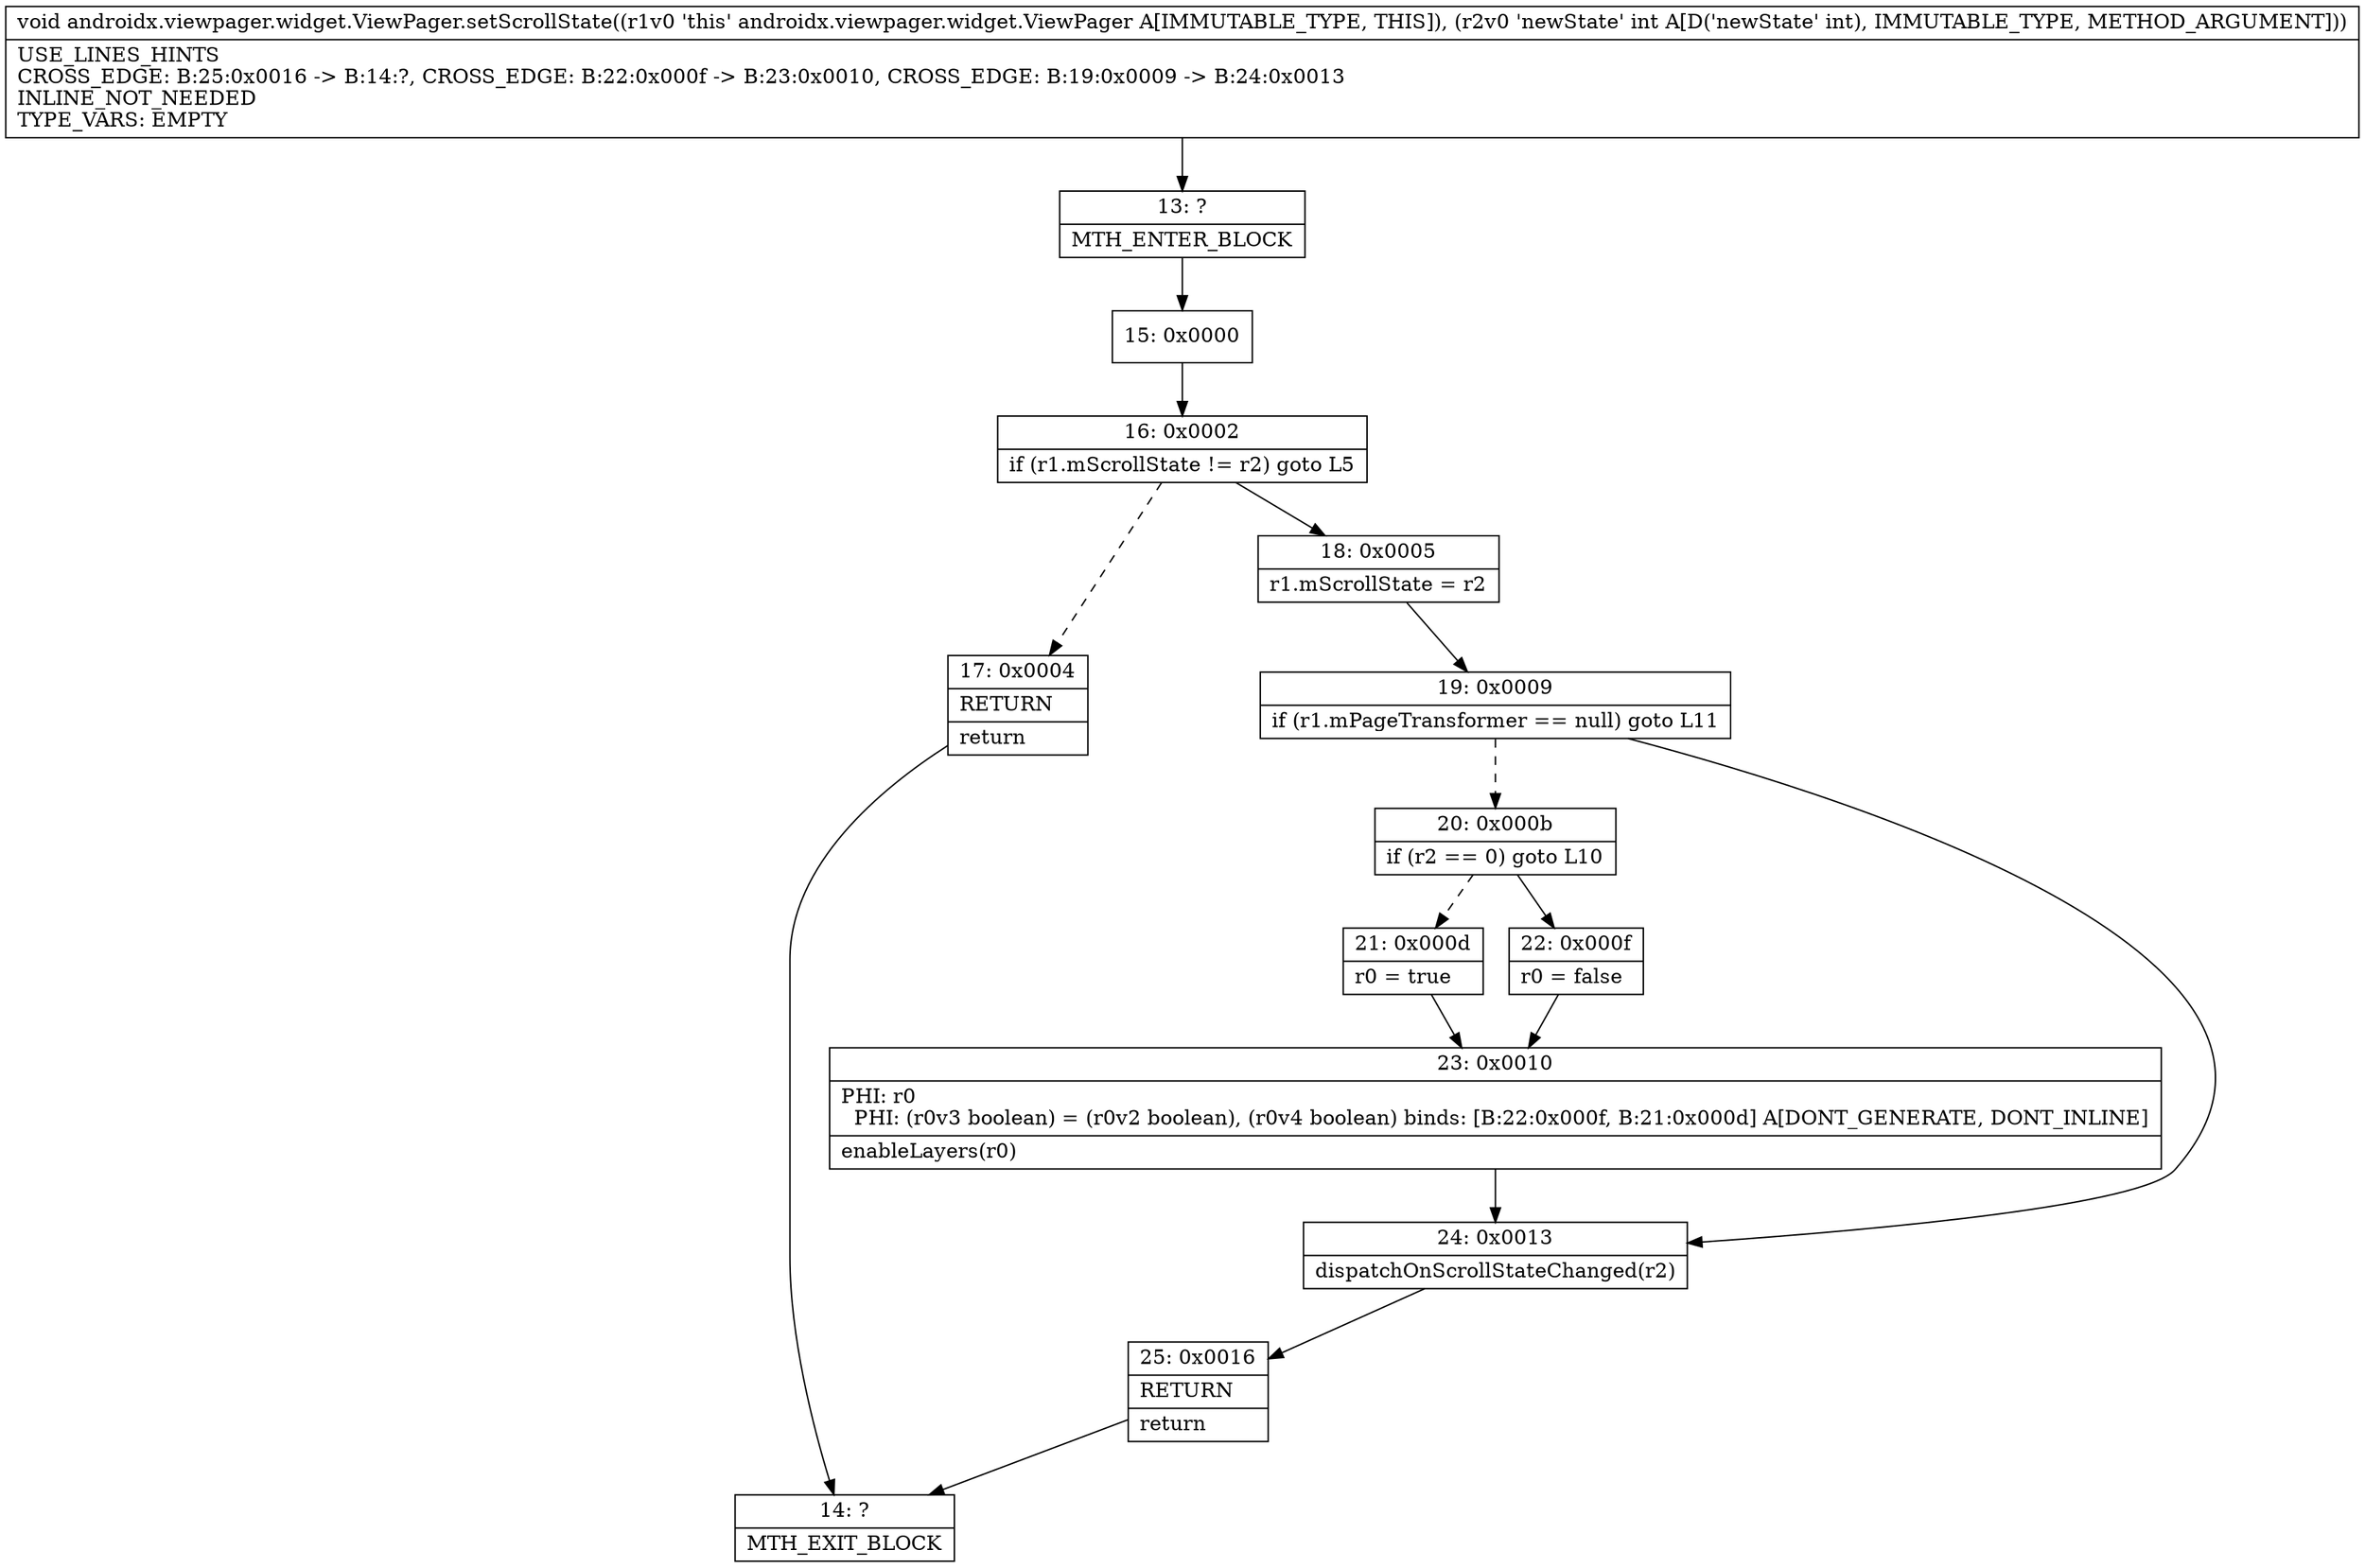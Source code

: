 digraph "CFG forandroidx.viewpager.widget.ViewPager.setScrollState(I)V" {
Node_13 [shape=record,label="{13\:\ ?|MTH_ENTER_BLOCK\l}"];
Node_15 [shape=record,label="{15\:\ 0x0000}"];
Node_16 [shape=record,label="{16\:\ 0x0002|if (r1.mScrollState != r2) goto L5\l}"];
Node_17 [shape=record,label="{17\:\ 0x0004|RETURN\l|return\l}"];
Node_14 [shape=record,label="{14\:\ ?|MTH_EXIT_BLOCK\l}"];
Node_18 [shape=record,label="{18\:\ 0x0005|r1.mScrollState = r2\l}"];
Node_19 [shape=record,label="{19\:\ 0x0009|if (r1.mPageTransformer == null) goto L11\l}"];
Node_20 [shape=record,label="{20\:\ 0x000b|if (r2 == 0) goto L10\l}"];
Node_21 [shape=record,label="{21\:\ 0x000d|r0 = true\l}"];
Node_23 [shape=record,label="{23\:\ 0x0010|PHI: r0 \l  PHI: (r0v3 boolean) = (r0v2 boolean), (r0v4 boolean) binds: [B:22:0x000f, B:21:0x000d] A[DONT_GENERATE, DONT_INLINE]\l|enableLayers(r0)\l}"];
Node_22 [shape=record,label="{22\:\ 0x000f|r0 = false\l}"];
Node_24 [shape=record,label="{24\:\ 0x0013|dispatchOnScrollStateChanged(r2)\l}"];
Node_25 [shape=record,label="{25\:\ 0x0016|RETURN\l|return\l}"];
MethodNode[shape=record,label="{void androidx.viewpager.widget.ViewPager.setScrollState((r1v0 'this' androidx.viewpager.widget.ViewPager A[IMMUTABLE_TYPE, THIS]), (r2v0 'newState' int A[D('newState' int), IMMUTABLE_TYPE, METHOD_ARGUMENT]))  | USE_LINES_HINTS\lCROSS_EDGE: B:25:0x0016 \-\> B:14:?, CROSS_EDGE: B:22:0x000f \-\> B:23:0x0010, CROSS_EDGE: B:19:0x0009 \-\> B:24:0x0013\lINLINE_NOT_NEEDED\lTYPE_VARS: EMPTY\l}"];
MethodNode -> Node_13;Node_13 -> Node_15;
Node_15 -> Node_16;
Node_16 -> Node_17[style=dashed];
Node_16 -> Node_18;
Node_17 -> Node_14;
Node_18 -> Node_19;
Node_19 -> Node_20[style=dashed];
Node_19 -> Node_24;
Node_20 -> Node_21[style=dashed];
Node_20 -> Node_22;
Node_21 -> Node_23;
Node_23 -> Node_24;
Node_22 -> Node_23;
Node_24 -> Node_25;
Node_25 -> Node_14;
}

